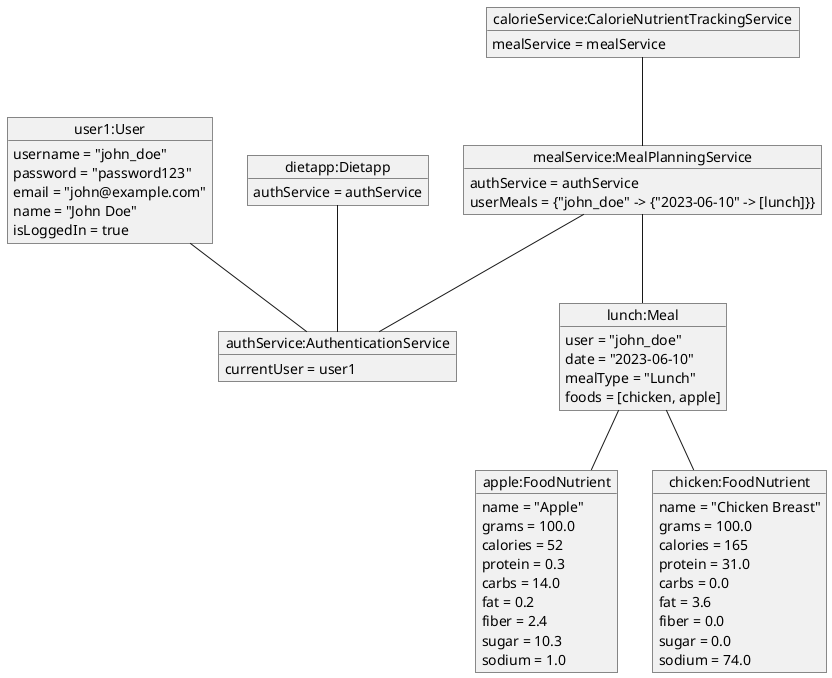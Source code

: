 @startuml "Object Diagram"
object "user1:User" as user {
  username = "john_doe"
  password = "password123"
  email = "john@example.com"
  name = "John Doe"
  isLoggedIn = true
}

object "dietapp:Dietapp" as app {
  authService = authService
}

object "authService:AuthenticationService" as auth {
  currentUser = user1
}

object "calorieService:CalorieNutrientTrackingService" as calorie {
  mealService = mealService
}

object "mealService:MealPlanningService" as meal {
  authService = authService
  userMeals = {"john_doe" -> {"2023-06-10" -> [lunch]}}
}

object "lunch:Meal" as lunchMeal {
  user = "john_doe"
  date = "2023-06-10"
  mealType = "Lunch"
  foods = [chicken, apple]
}

object "apple:FoodNutrient" as apple {
  name = "Apple"
  grams = 100.0
  calories = 52
  protein = 0.3
  carbs = 14.0
  fat = 0.2
  fiber = 2.4
  sugar = 10.3
  sodium = 1.0
}

object "chicken:FoodNutrient" as chicken {
  name = "Chicken Breast"
  grams = 100.0
  calories = 165
  protein = 31.0
  carbs = 0.0
  fat = 3.6
  fiber = 0.0
  sugar = 0.0
  sodium = 74.0
}

user -- auth
app -- auth
meal -- auth
meal -- lunchMeal
lunchMeal -- apple
lunchMeal -- chicken
calorie -- meal
@enduml